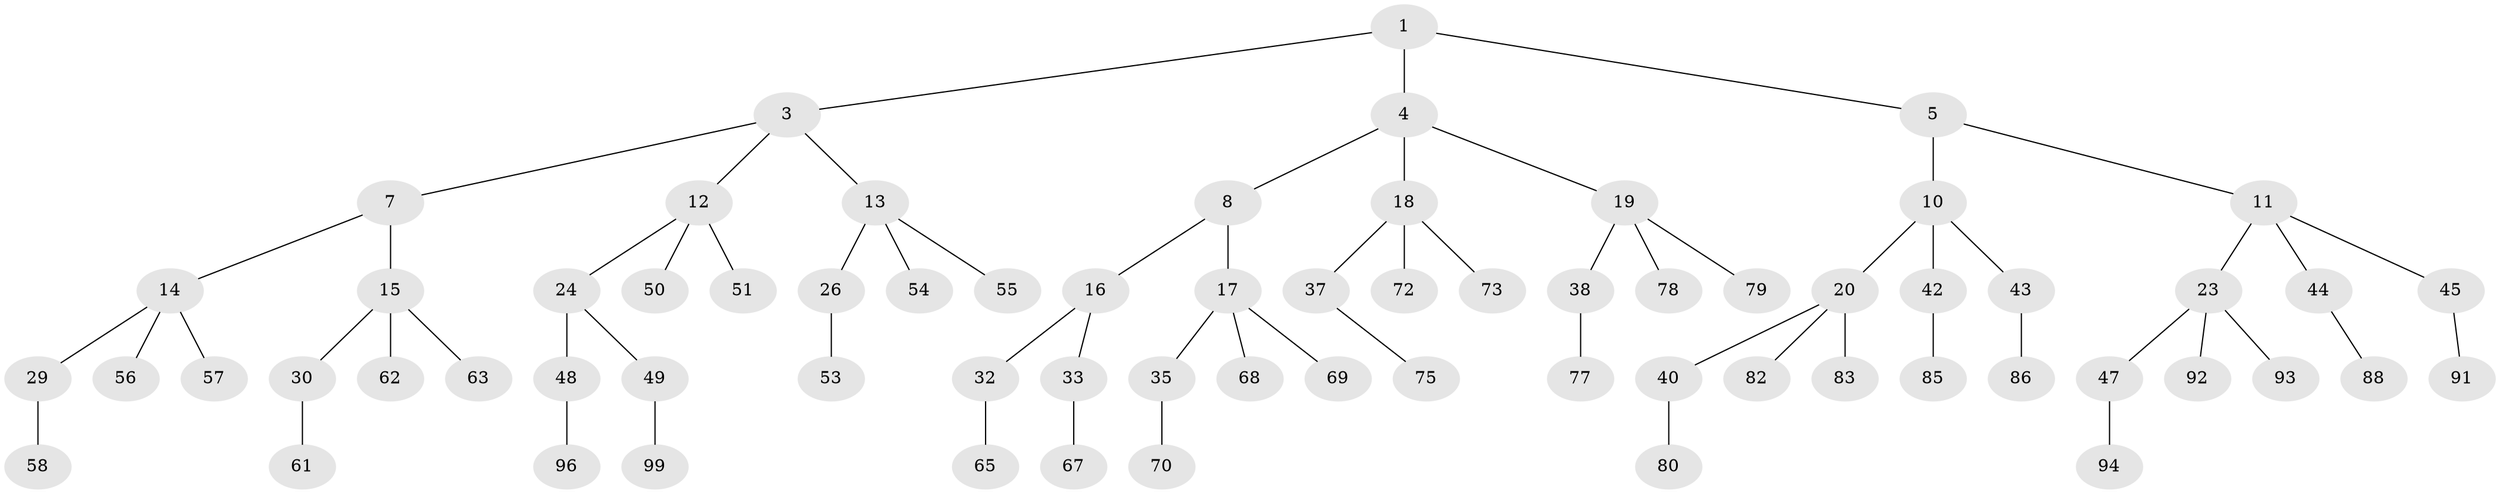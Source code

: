 // original degree distribution, {2: 0.02, 3: 0.48, 1: 0.5}
// Generated by graph-tools (version 1.1) at 2025/11/02/21/25 10:11:11]
// undirected, 69 vertices, 68 edges
graph export_dot {
graph [start="1"]
  node [color=gray90,style=filled];
  1 [super="+2"];
  3 [latent=1,super="+6"];
  4 [latent=0.5,super="+9"];
  5 [latent=0.5];
  7 [latent=0.5];
  8 [latent=0.333333];
  10 [latent=0.333333,super="+21"];
  11 [latent=0.333333,super="+22"];
  12 [latent=0.333333,super="+25"];
  13 [latent=0.333333,super="+27"];
  14 [latent=0.333333,super="+28"];
  15 [latent=0.333333,super="+31"];
  16 [latent=0.25];
  17 [latent=0.25,super="+34"];
  18 [latent=0.25,super="+36"];
  19 [latent=0.25,super="+39"];
  20 [latent=0.25,super="+41"];
  23 [latent=0.25,super="+46"];
  24 [latent=0.25];
  26 [latent=0.25,super="+52"];
  29 [latent=0.25,super="+59"];
  30 [latent=0.25,super="+60"];
  32 [latent=0.2,super="+64"];
  33 [latent=0.2,super="+66"];
  35 [latent=0.2,super="+71"];
  37 [latent=0.2,super="+74"];
  38 [latent=0.2,super="+76"];
  40 [latent=0.2,super="+81"];
  42 [latent=0.2,super="+84"];
  43 [latent=0.2,super="+87"];
  44 [latent=0.2,super="+89"];
  45 [latent=0.2,super="+90"];
  47 [latent=0.2,super="+95"];
  48 [latent=0.2,super="+97"];
  49 [latent=0.2,super="+98"];
  50 [latent=0.2,super="+100"];
  51 [latent=0.2];
  53 [latent=0.2];
  54 [latent=0.2];
  55 [latent=0.2];
  56 [latent=0.2];
  57 [latent=0.2];
  58 [latent=0.2];
  61 [latent=0.2];
  62 [latent=0.2];
  63 [latent=0.2];
  65 [latent=0.166667];
  67 [latent=0.166667];
  68 [latent=0.166667];
  69 [latent=0.166667];
  70 [latent=0.166667];
  72 [latent=0.166667];
  73 [latent=0.166667];
  75 [latent=0.166667];
  77 [latent=0.166667];
  78 [latent=0.166667];
  79 [latent=0.166667];
  80 [latent=0.166667];
  82 [latent=0.166667];
  83 [latent=0.166667];
  85 [latent=0.166667];
  86 [latent=0.166667];
  88 [latent=0.166667];
  91 [latent=0.166667];
  92 [latent=0.166667];
  93 [latent=0.166667];
  94 [latent=0.166667];
  96 [latent=0.166667];
  99 [latent=0.166667];
  1 -- 3;
  1 -- 4;
  1 -- 5;
  3 -- 7;
  3 -- 12;
  3 -- 13;
  4 -- 8;
  4 -- 18;
  4 -- 19;
  5 -- 10;
  5 -- 11;
  7 -- 14;
  7 -- 15;
  8 -- 16;
  8 -- 17;
  10 -- 20;
  10 -- 43;
  10 -- 42;
  11 -- 23;
  11 -- 44;
  11 -- 45;
  12 -- 24;
  12 -- 50;
  12 -- 51;
  13 -- 26;
  13 -- 54;
  13 -- 55;
  14 -- 29;
  14 -- 56;
  14 -- 57;
  15 -- 30;
  15 -- 63;
  15 -- 62;
  16 -- 32;
  16 -- 33;
  17 -- 35;
  17 -- 68;
  17 -- 69;
  18 -- 37;
  18 -- 72;
  18 -- 73;
  19 -- 38;
  19 -- 78;
  19 -- 79;
  20 -- 40;
  20 -- 82;
  20 -- 83;
  23 -- 47;
  23 -- 92;
  23 -- 93;
  24 -- 48;
  24 -- 49;
  26 -- 53;
  29 -- 58;
  30 -- 61;
  32 -- 65;
  33 -- 67;
  35 -- 70;
  37 -- 75;
  38 -- 77;
  40 -- 80;
  42 -- 85;
  43 -- 86;
  44 -- 88;
  45 -- 91;
  47 -- 94;
  48 -- 96;
  49 -- 99;
}
